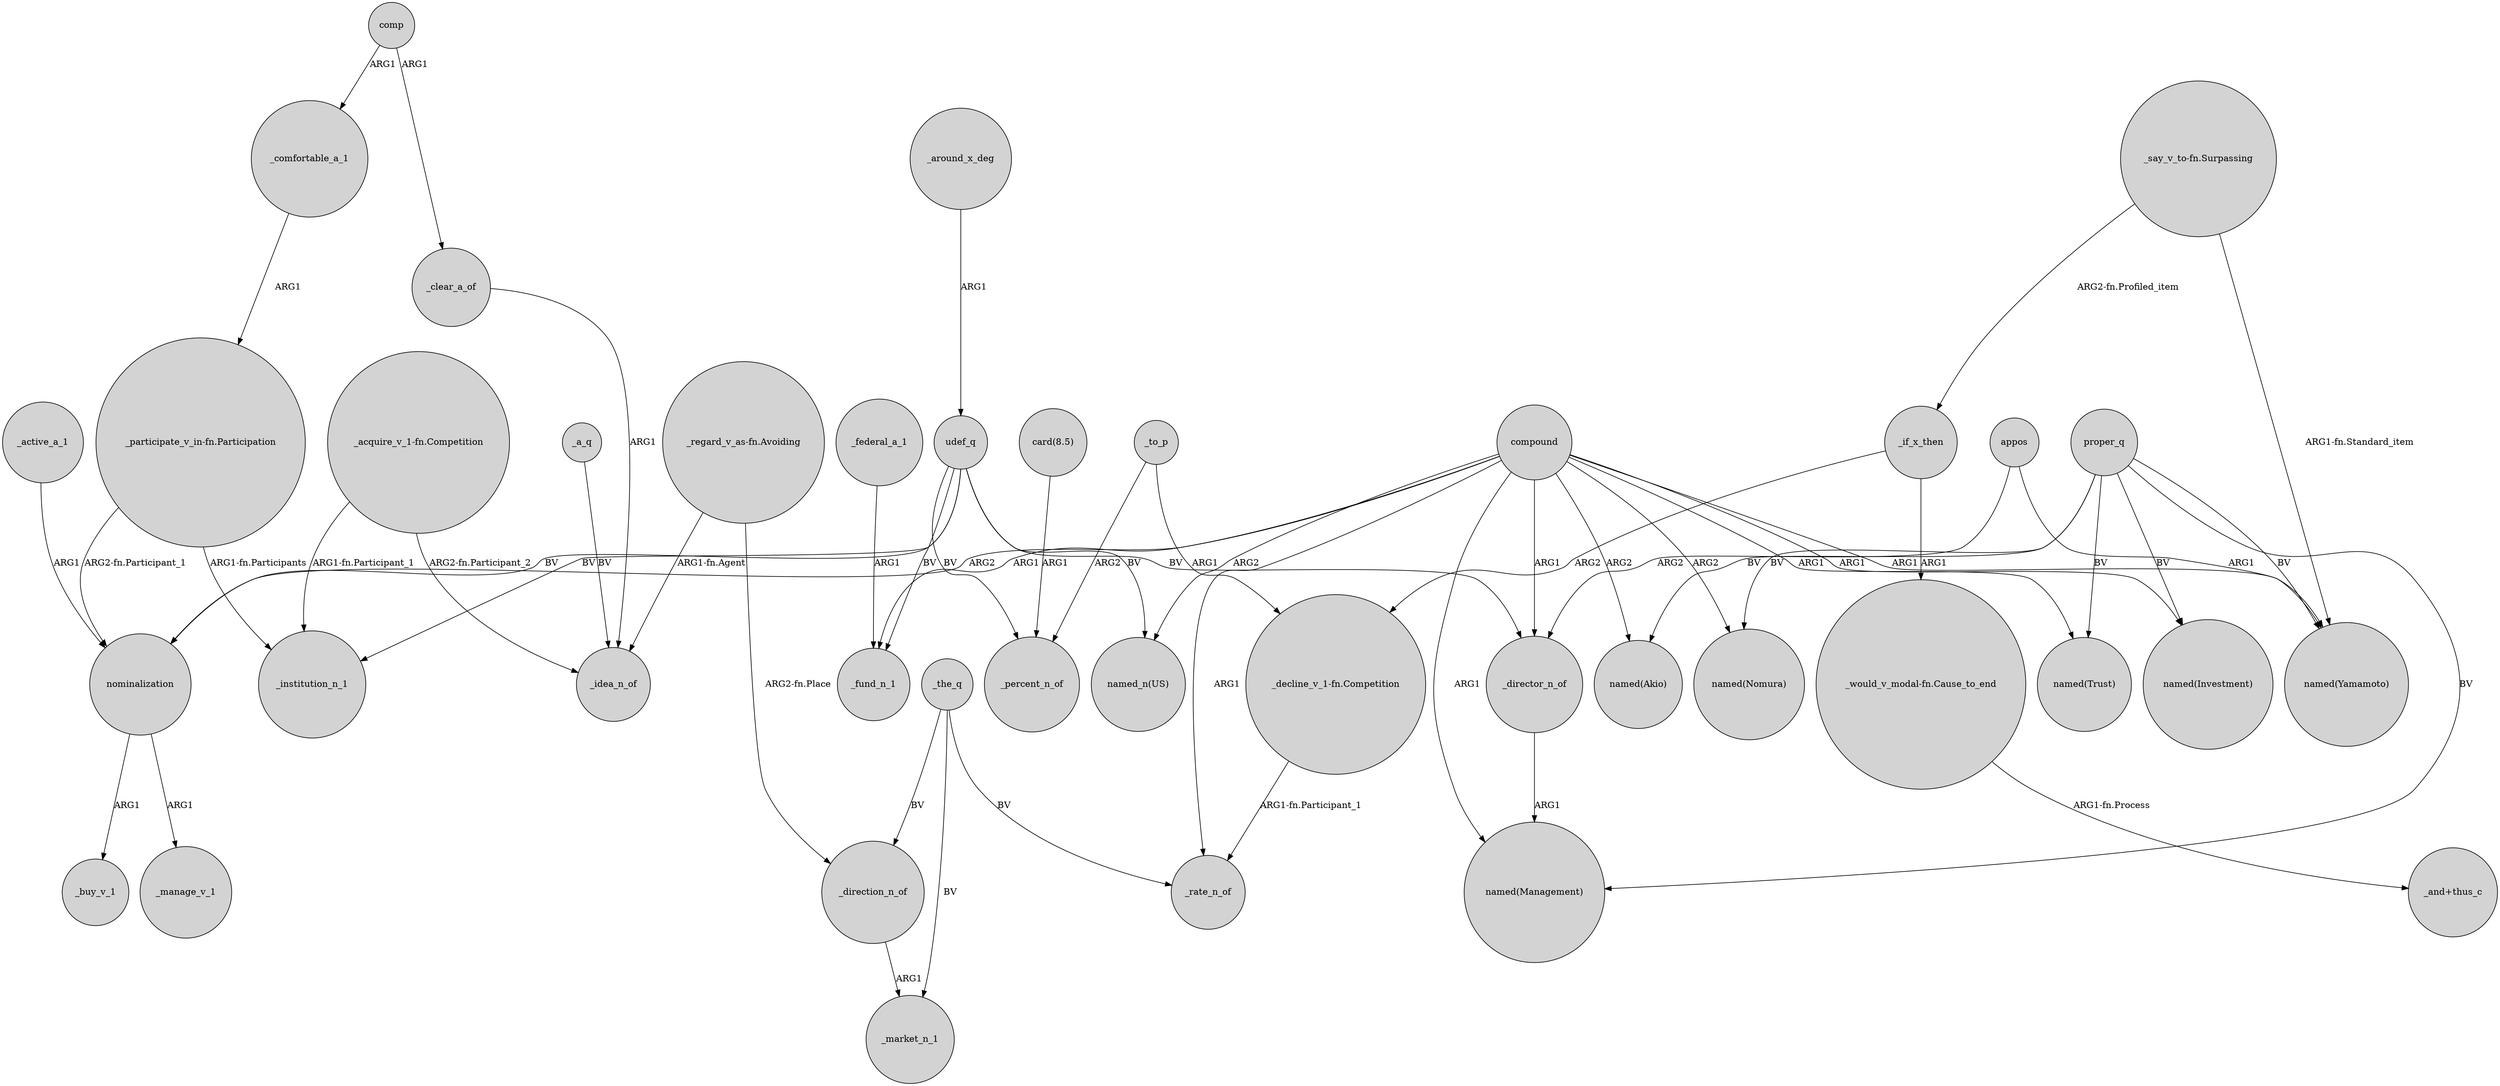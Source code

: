 digraph {
	node [shape=circle style=filled]
	udef_q -> _director_n_of [label=BV]
	compound -> _fund_n_1 [label=ARG1]
	nominalization -> _buy_v_1 [label=ARG1]
	_active_a_1 -> nominalization [label=ARG1]
	_a_q -> _idea_n_of [label=BV]
	proper_q -> "named(Trust)" [label=BV]
	proper_q -> "named(Akio)" [label=BV]
	"_participate_v_in-fn.Participation" -> _institution_n_1 [label="ARG1-fn.Participants"]
	_around_x_deg -> udef_q [label=ARG1]
	"_decline_v_1-fn.Competition" -> _rate_n_of [label="ARG1-fn.Participant_1"]
	comp -> _comfortable_a_1 [label=ARG1]
	proper_q -> "named(Investment)" [label=BV]
	compound -> "named(Trust)" [label=ARG1]
	udef_q -> _fund_n_1 [label=BV]
	compound -> "named(Management)" [label=ARG1]
	"_acquire_v_1-fn.Competition" -> _idea_n_of [label="ARG2-fn.Participant_2"]
	udef_q -> nominalization [label=BV]
	_federal_a_1 -> _fund_n_1 [label=ARG1]
	_direction_n_of -> _market_n_1 [label=ARG1]
	_to_p -> "_decline_v_1-fn.Competition" [label=ARG1]
	appos -> _director_n_of [label=ARG2]
	_the_q -> _direction_n_of [label=BV]
	proper_q -> "named(Management)" [label=BV]
	_to_p -> _percent_n_of [label=ARG2]
	compound -> _rate_n_of [label=ARG1]
	"_regard_v_as-fn.Avoiding" -> _idea_n_of [label="ARG1-fn.Agent"]
	_the_q -> _market_n_1 [label=BV]
	compound -> nominalization [label=ARG2]
	compound -> "named(Nomura)" [label=ARG2]
	_the_q -> _rate_n_of [label=BV]
	nominalization -> _manage_v_1 [label=ARG1]
	_if_x_then -> "_decline_v_1-fn.Competition" [label=ARG2]
	comp -> _clear_a_of [label=ARG1]
	"_would_v_modal-fn.Cause_to_end" -> "_and+thus_c" [label="ARG1-fn.Process"]
	udef_q -> _percent_n_of [label=BV]
	"_say_v_to-fn.Surpassing" -> "named(Yamamoto)" [label="ARG1-fn.Standard_item"]
	"_regard_v_as-fn.Avoiding" -> _direction_n_of [label="ARG2-fn.Place"]
	appos -> "named(Yamamoto)" [label=ARG1]
	_clear_a_of -> _idea_n_of [label=ARG1]
	"_participate_v_in-fn.Participation" -> nominalization [label="ARG2-fn.Participant_1"]
	proper_q -> "named(Yamamoto)" [label=BV]
	"_acquire_v_1-fn.Competition" -> _institution_n_1 [label="ARG1-fn.Participant_1"]
	"_say_v_to-fn.Surpassing" -> _if_x_then [label="ARG2-fn.Profiled_item"]
	compound -> "named(Akio)" [label=ARG2]
	udef_q -> _institution_n_1 [label=BV]
	compound -> _director_n_of [label=ARG1]
	"card(8.5)" -> _percent_n_of [label=ARG1]
	proper_q -> "named(Nomura)" [label=BV]
	_comfortable_a_1 -> "_participate_v_in-fn.Participation" [label=ARG1]
	_director_n_of -> "named(Management)" [label=ARG1]
	compound -> "named_n(US)" [label=ARG2]
	udef_q -> "named_n(US)" [label=BV]
	compound -> "named(Investment)" [label=ARG1]
	compound -> "named(Yamamoto)" [label=ARG1]
	_if_x_then -> "_would_v_modal-fn.Cause_to_end" [label=ARG1]
}
